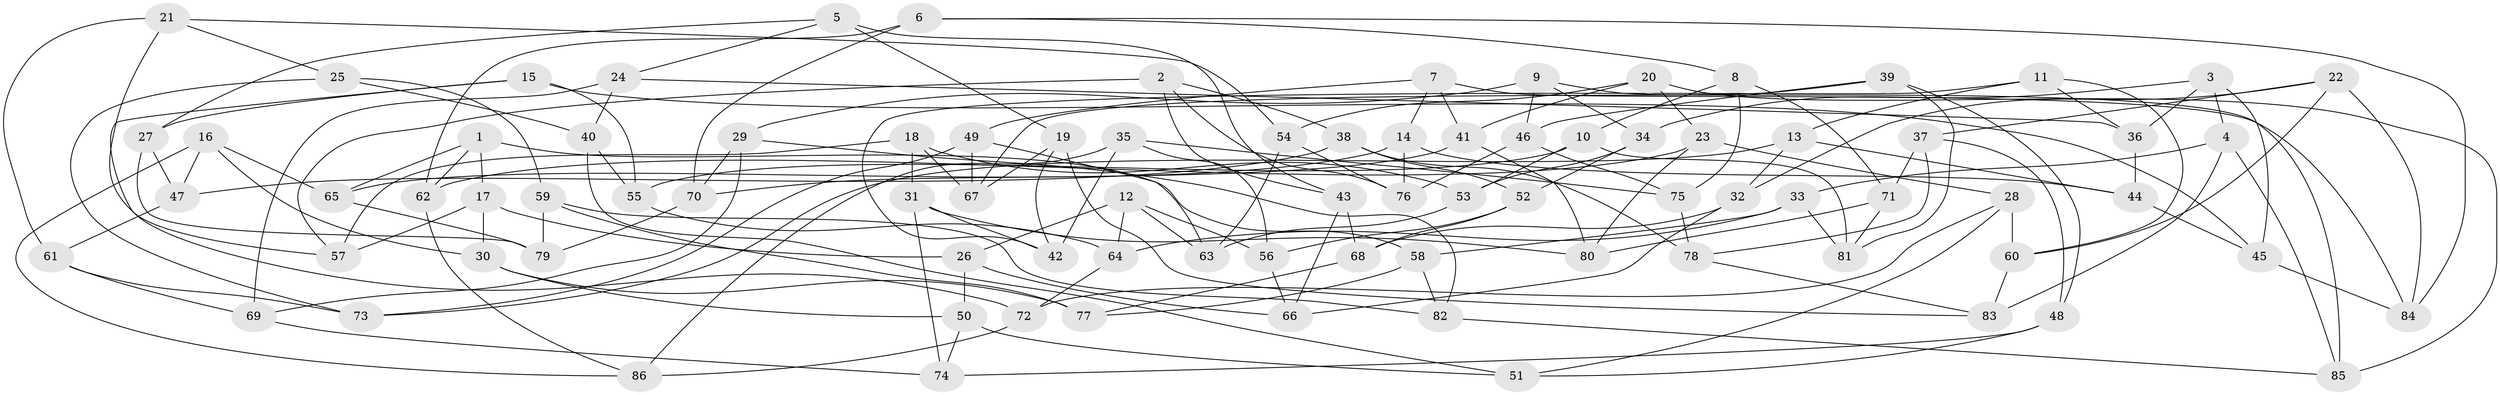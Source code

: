 // Generated by graph-tools (version 1.1) at 2025/16/03/09/25 04:16:34]
// undirected, 86 vertices, 172 edges
graph export_dot {
graph [start="1"]
  node [color=gray90,style=filled];
  1;
  2;
  3;
  4;
  5;
  6;
  7;
  8;
  9;
  10;
  11;
  12;
  13;
  14;
  15;
  16;
  17;
  18;
  19;
  20;
  21;
  22;
  23;
  24;
  25;
  26;
  27;
  28;
  29;
  30;
  31;
  32;
  33;
  34;
  35;
  36;
  37;
  38;
  39;
  40;
  41;
  42;
  43;
  44;
  45;
  46;
  47;
  48;
  49;
  50;
  51;
  52;
  53;
  54;
  55;
  56;
  57;
  58;
  59;
  60;
  61;
  62;
  63;
  64;
  65;
  66;
  67;
  68;
  69;
  70;
  71;
  72;
  73;
  74;
  75;
  76;
  77;
  78;
  79;
  80;
  81;
  82;
  83;
  84;
  85;
  86;
  1 -- 58;
  1 -- 62;
  1 -- 65;
  1 -- 17;
  2 -- 76;
  2 -- 43;
  2 -- 57;
  2 -- 38;
  3 -- 4;
  3 -- 36;
  3 -- 34;
  3 -- 45;
  4 -- 85;
  4 -- 33;
  4 -- 83;
  5 -- 43;
  5 -- 24;
  5 -- 27;
  5 -- 19;
  6 -- 70;
  6 -- 62;
  6 -- 84;
  6 -- 8;
  7 -- 84;
  7 -- 41;
  7 -- 14;
  7 -- 49;
  8 -- 75;
  8 -- 10;
  8 -- 71;
  9 -- 34;
  9 -- 46;
  9 -- 85;
  9 -- 29;
  10 -- 55;
  10 -- 53;
  10 -- 81;
  11 -- 13;
  11 -- 36;
  11 -- 42;
  11 -- 60;
  12 -- 63;
  12 -- 56;
  12 -- 64;
  12 -- 26;
  13 -- 32;
  13 -- 44;
  13 -- 73;
  14 -- 76;
  14 -- 65;
  14 -- 44;
  15 -- 55;
  15 -- 72;
  15 -- 27;
  15 -- 45;
  16 -- 86;
  16 -- 30;
  16 -- 47;
  16 -- 65;
  17 -- 26;
  17 -- 30;
  17 -- 57;
  18 -- 57;
  18 -- 31;
  18 -- 67;
  18 -- 53;
  19 -- 83;
  19 -- 42;
  19 -- 67;
  20 -- 41;
  20 -- 23;
  20 -- 85;
  20 -- 54;
  21 -- 57;
  21 -- 61;
  21 -- 25;
  21 -- 54;
  22 -- 84;
  22 -- 60;
  22 -- 37;
  22 -- 32;
  23 -- 28;
  23 -- 62;
  23 -- 80;
  24 -- 36;
  24 -- 69;
  24 -- 40;
  25 -- 40;
  25 -- 59;
  25 -- 73;
  26 -- 50;
  26 -- 66;
  27 -- 47;
  27 -- 79;
  28 -- 60;
  28 -- 51;
  28 -- 72;
  29 -- 69;
  29 -- 82;
  29 -- 70;
  30 -- 77;
  30 -- 50;
  31 -- 74;
  31 -- 80;
  31 -- 42;
  32 -- 66;
  32 -- 68;
  33 -- 81;
  33 -- 64;
  33 -- 58;
  34 -- 52;
  34 -- 53;
  35 -- 86;
  35 -- 42;
  35 -- 75;
  35 -- 56;
  36 -- 44;
  37 -- 48;
  37 -- 78;
  37 -- 71;
  38 -- 78;
  38 -- 52;
  38 -- 47;
  39 -- 48;
  39 -- 81;
  39 -- 46;
  39 -- 67;
  40 -- 51;
  40 -- 55;
  41 -- 70;
  41 -- 80;
  43 -- 66;
  43 -- 68;
  44 -- 45;
  45 -- 84;
  46 -- 75;
  46 -- 76;
  47 -- 61;
  48 -- 74;
  48 -- 51;
  49 -- 63;
  49 -- 73;
  49 -- 67;
  50 -- 51;
  50 -- 74;
  52 -- 56;
  52 -- 68;
  53 -- 63;
  54 -- 63;
  54 -- 76;
  55 -- 64;
  56 -- 66;
  58 -- 82;
  58 -- 77;
  59 -- 82;
  59 -- 79;
  59 -- 77;
  60 -- 83;
  61 -- 69;
  61 -- 73;
  62 -- 86;
  64 -- 72;
  65 -- 79;
  68 -- 77;
  69 -- 74;
  70 -- 79;
  71 -- 80;
  71 -- 81;
  72 -- 86;
  75 -- 78;
  78 -- 83;
  82 -- 85;
}
